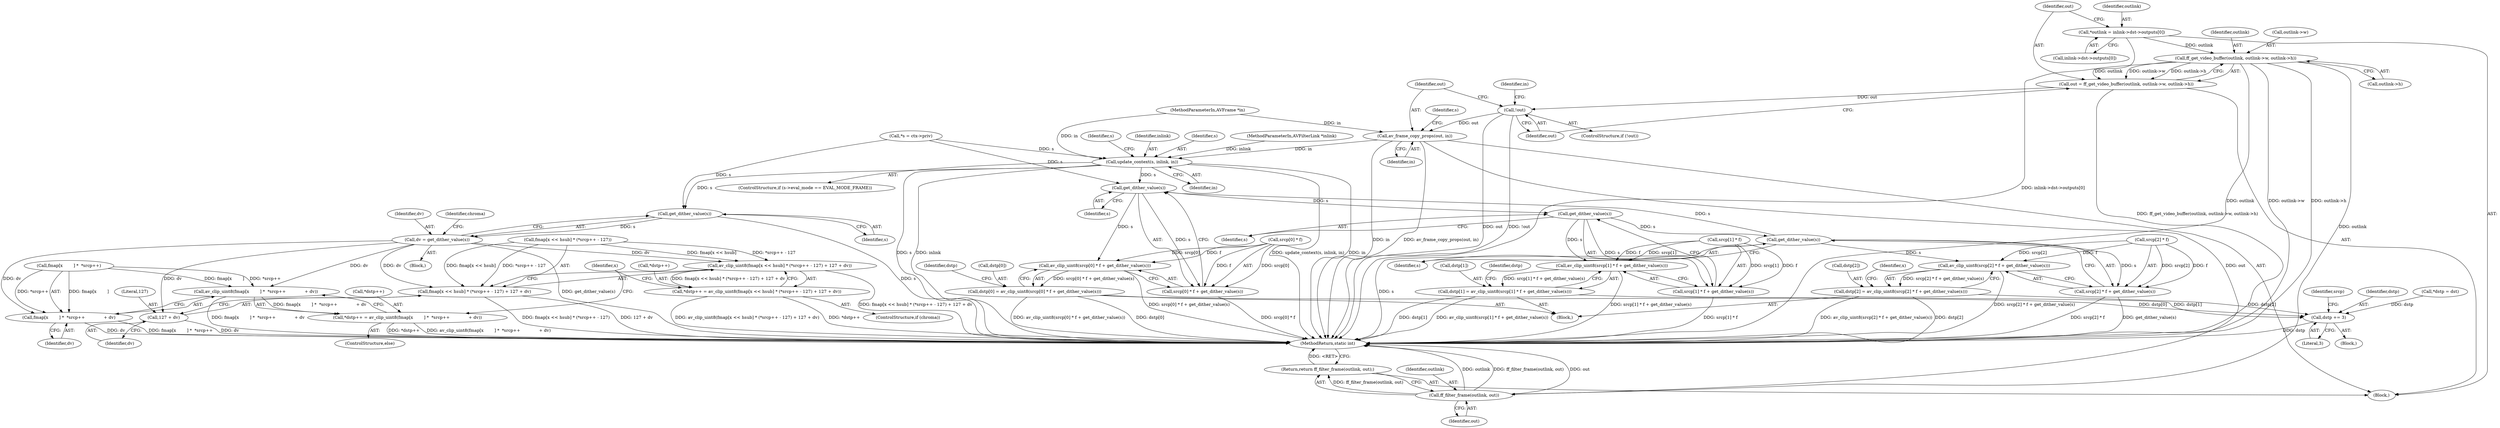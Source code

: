 digraph "0_FFmpeg_e43a0a232dbf6d3c161823c2e07c52e76227a1bc_10@array" {
"1000119" [label="(Call,*outlink = inlink->dst->outputs[0])"];
"1000131" [label="(Call,ff_get_video_buffer(outlink, outlink->w, outlink->h))"];
"1000129" [label="(Call,out = ff_get_video_buffer(outlink, outlink->w, outlink->h))"];
"1000140" [label="(Call,!out)"];
"1000149" [label="(Call,av_frame_copy_props(out, in))"];
"1000158" [label="(Call,update_context(s, inlink, in))"];
"1000272" [label="(Call,get_dither_value(s))"];
"1000265" [label="(Call,av_clip_uint8(srcp[0] * f + get_dither_value(s)))"];
"1000261" [label="(Call,dstp[0] = av_clip_uint8(srcp[0] * f + get_dither_value(s)))"];
"1000248" [label="(Call,dstp += 3)"];
"1000266" [label="(Call,srcp[0] * f + get_dither_value(s))"];
"1000285" [label="(Call,get_dither_value(s))"];
"1000278" [label="(Call,av_clip_uint8(srcp[1] * f + get_dither_value(s)))"];
"1000274" [label="(Call,dstp[1] = av_clip_uint8(srcp[1] * f + get_dither_value(s)))"];
"1000279" [label="(Call,srcp[1] * f + get_dither_value(s))"];
"1000298" [label="(Call,get_dither_value(s))"];
"1000291" [label="(Call,av_clip_uint8(srcp[2] * f + get_dither_value(s)))"];
"1000287" [label="(Call,dstp[2] = av_clip_uint8(srcp[2] * f + get_dither_value(s)))"];
"1000292" [label="(Call,srcp[2] * f + get_dither_value(s))"];
"1000451" [label="(Call,get_dither_value(s))"];
"1000449" [label="(Call,dv = get_dither_value(s))"];
"1000459" [label="(Call,av_clip_uint8(fmap[x << hsub] * (*srcp++ - 127) + 127 + dv))"];
"1000455" [label="(Call,*dstp++ = av_clip_uint8(fmap[x << hsub] * (*srcp++ - 127) + 127 + dv))"];
"1000460" [label="(Call,fmap[x << hsub] * (*srcp++ - 127) + 127 + dv)"];
"1000472" [label="(Call,127 + dv)"];
"1000480" [label="(Call,av_clip_uint8(fmap[x        ] *  *srcp++              + dv))"];
"1000476" [label="(Call,*dstp++ = av_clip_uint8(fmap[x        ] *  *srcp++              + dv))"];
"1000481" [label="(Call,fmap[x        ] *  *srcp++              + dv)"];
"1000502" [label="(Call,ff_filter_frame(outlink, out))"];
"1000501" [label="(Return,return ff_filter_frame(outlink, out);)"];
"1000159" [label="(Identifier,s)"];
"1000141" [label="(Identifier,out)"];
"1000505" [label="(MethodReturn,static int)"];
"1000150" [label="(Identifier,out)"];
"1000101" [label="(MethodParameterIn,AVFilterLink *inlink)"];
"1000140" [label="(Call,!out)"];
"1000130" [label="(Identifier,out)"];
"1000272" [label="(Call,get_dither_value(s))"];
"1000461" [label="(Call,fmap[x << hsub] * (*srcp++ - 127))"];
"1000139" [label="(ControlStructure,if (!out))"];
"1000287" [label="(Call,dstp[2] = av_clip_uint8(srcp[2] * f + get_dither_value(s)))"];
"1000460" [label="(Call,fmap[x << hsub] * (*srcp++ - 127) + 127 + dv)"];
"1000273" [label="(Identifier,s)"];
"1000129" [label="(Call,out = ff_get_video_buffer(outlink, outlink->w, outlink->h))"];
"1000274" [label="(Call,dstp[1] = av_clip_uint8(srcp[1] * f + get_dither_value(s)))"];
"1000280" [label="(Call,srcp[1] * f)"];
"1000288" [label="(Call,dstp[2])"];
"1000131" [label="(Call,ff_get_video_buffer(outlink, outlink->w, outlink->h))"];
"1000275" [label="(Call,dstp[1])"];
"1000276" [label="(Identifier,dstp)"];
"1000456" [label="(Call,*dstp++)"];
"1000298" [label="(Call,get_dither_value(s))"];
"1000285" [label="(Call,get_dither_value(s))"];
"1000120" [label="(Identifier,outlink)"];
"1000502" [label="(Call,ff_filter_frame(outlink, out))"];
"1000504" [label="(Identifier,out)"];
"1000474" [label="(Identifier,dv)"];
"1000247" [label="(Block,)"];
"1000250" [label="(Literal,3)"];
"1000299" [label="(Identifier,s)"];
"1000265" [label="(Call,av_clip_uint8(srcp[0] * f + get_dither_value(s)))"];
"1000455" [label="(Call,*dstp++ = av_clip_uint8(fmap[x << hsub] * (*srcp++ - 127) + 127 + dv))"];
"1000292" [label="(Call,srcp[2] * f + get_dither_value(s))"];
"1000119" [label="(Call,*outlink = inlink->dst->outputs[0])"];
"1000248" [label="(Call,dstp += 3)"];
"1000472" [label="(Call,127 + dv)"];
"1000452" [label="(Identifier,s)"];
"1000450" [label="(Identifier,dv)"];
"1000266" [label="(Call,srcp[0] * f + get_dither_value(s))"];
"1000261" [label="(Call,dstp[0] = av_clip_uint8(srcp[0] * f + get_dither_value(s)))"];
"1000267" [label="(Call,srcp[0] * f)"];
"1000145" [label="(Identifier,in)"];
"1000103" [label="(Block,)"];
"1000475" [label="(ControlStructure,else)"];
"1000151" [label="(Identifier,in)"];
"1000451" [label="(Call,get_dither_value(s))"];
"1000102" [label="(MethodParameterIn,AVFrame *in)"];
"1000453" [label="(ControlStructure,if (chroma))"];
"1000476" [label="(Call,*dstp++ = av_clip_uint8(fmap[x        ] *  *srcp++              + dv))"];
"1000262" [label="(Call,dstp[0])"];
"1000136" [label="(Call,outlink->h)"];
"1000454" [label="(Identifier,chroma)"];
"1000132" [label="(Identifier,outlink)"];
"1000166" [label="(Identifier,s)"];
"1000446" [label="(Identifier,x)"];
"1000481" [label="(Call,fmap[x        ] *  *srcp++              + dv)"];
"1000113" [label="(Call,*s = ctx->priv)"];
"1000246" [label="(Identifier,x)"];
"1000133" [label="(Call,outlink->w)"];
"1000477" [label="(Call,*dstp++)"];
"1000449" [label="(Call,dv = get_dither_value(s))"];
"1000503" [label="(Identifier,outlink)"];
"1000161" [label="(Identifier,in)"];
"1000254" [label="(Block,)"];
"1000249" [label="(Identifier,dstp)"];
"1000289" [label="(Identifier,dstp)"];
"1000155" [label="(Identifier,s)"];
"1000482" [label="(Call,fmap[x        ] *  *srcp++)"];
"1000152" [label="(ControlStructure,if (s->eval_mode == EVAL_MODE_FRAME))"];
"1000121" [label="(Call,inlink->dst->outputs[0])"];
"1000480" [label="(Call,av_clip_uint8(fmap[x        ] *  *srcp++              + dv))"];
"1000160" [label="(Identifier,inlink)"];
"1000447" [label="(Block,)"];
"1000279" [label="(Call,srcp[1] * f + get_dither_value(s))"];
"1000158" [label="(Call,update_context(s, inlink, in))"];
"1000278" [label="(Call,av_clip_uint8(srcp[1] * f + get_dither_value(s)))"];
"1000473" [label="(Literal,127)"];
"1000459" [label="(Call,av_clip_uint8(fmap[x << hsub] * (*srcp++ - 127) + 127 + dv))"];
"1000228" [label="(Call,*dstp = dst)"];
"1000149" [label="(Call,av_frame_copy_props(out, in))"];
"1000286" [label="(Identifier,s)"];
"1000252" [label="(Identifier,srcp)"];
"1000291" [label="(Call,av_clip_uint8(srcp[2] * f + get_dither_value(s)))"];
"1000293" [label="(Call,srcp[2] * f)"];
"1000501" [label="(Return,return ff_filter_frame(outlink, out);)"];
"1000489" [label="(Identifier,dv)"];
"1000119" -> "1000103"  [label="AST: "];
"1000119" -> "1000121"  [label="CFG: "];
"1000120" -> "1000119"  [label="AST: "];
"1000121" -> "1000119"  [label="AST: "];
"1000130" -> "1000119"  [label="CFG: "];
"1000119" -> "1000505"  [label="DDG: inlink->dst->outputs[0]"];
"1000119" -> "1000131"  [label="DDG: outlink"];
"1000131" -> "1000129"  [label="AST: "];
"1000131" -> "1000136"  [label="CFG: "];
"1000132" -> "1000131"  [label="AST: "];
"1000133" -> "1000131"  [label="AST: "];
"1000136" -> "1000131"  [label="AST: "];
"1000129" -> "1000131"  [label="CFG: "];
"1000131" -> "1000505"  [label="DDG: outlink"];
"1000131" -> "1000505"  [label="DDG: outlink->w"];
"1000131" -> "1000505"  [label="DDG: outlink->h"];
"1000131" -> "1000129"  [label="DDG: outlink"];
"1000131" -> "1000129"  [label="DDG: outlink->w"];
"1000131" -> "1000129"  [label="DDG: outlink->h"];
"1000131" -> "1000502"  [label="DDG: outlink"];
"1000129" -> "1000103"  [label="AST: "];
"1000130" -> "1000129"  [label="AST: "];
"1000141" -> "1000129"  [label="CFG: "];
"1000129" -> "1000505"  [label="DDG: ff_get_video_buffer(outlink, outlink->w, outlink->h)"];
"1000129" -> "1000140"  [label="DDG: out"];
"1000140" -> "1000139"  [label="AST: "];
"1000140" -> "1000141"  [label="CFG: "];
"1000141" -> "1000140"  [label="AST: "];
"1000145" -> "1000140"  [label="CFG: "];
"1000150" -> "1000140"  [label="CFG: "];
"1000140" -> "1000505"  [label="DDG: out"];
"1000140" -> "1000505"  [label="DDG: !out"];
"1000140" -> "1000149"  [label="DDG: out"];
"1000149" -> "1000103"  [label="AST: "];
"1000149" -> "1000151"  [label="CFG: "];
"1000150" -> "1000149"  [label="AST: "];
"1000151" -> "1000149"  [label="AST: "];
"1000155" -> "1000149"  [label="CFG: "];
"1000149" -> "1000505"  [label="DDG: in"];
"1000149" -> "1000505"  [label="DDG: av_frame_copy_props(out, in)"];
"1000102" -> "1000149"  [label="DDG: in"];
"1000149" -> "1000158"  [label="DDG: in"];
"1000149" -> "1000502"  [label="DDG: out"];
"1000158" -> "1000152"  [label="AST: "];
"1000158" -> "1000161"  [label="CFG: "];
"1000159" -> "1000158"  [label="AST: "];
"1000160" -> "1000158"  [label="AST: "];
"1000161" -> "1000158"  [label="AST: "];
"1000166" -> "1000158"  [label="CFG: "];
"1000158" -> "1000505"  [label="DDG: s"];
"1000158" -> "1000505"  [label="DDG: inlink"];
"1000158" -> "1000505"  [label="DDG: update_context(s, inlink, in)"];
"1000158" -> "1000505"  [label="DDG: in"];
"1000113" -> "1000158"  [label="DDG: s"];
"1000101" -> "1000158"  [label="DDG: inlink"];
"1000102" -> "1000158"  [label="DDG: in"];
"1000158" -> "1000272"  [label="DDG: s"];
"1000158" -> "1000451"  [label="DDG: s"];
"1000272" -> "1000266"  [label="AST: "];
"1000272" -> "1000273"  [label="CFG: "];
"1000273" -> "1000272"  [label="AST: "];
"1000266" -> "1000272"  [label="CFG: "];
"1000272" -> "1000265"  [label="DDG: s"];
"1000272" -> "1000266"  [label="DDG: s"];
"1000298" -> "1000272"  [label="DDG: s"];
"1000113" -> "1000272"  [label="DDG: s"];
"1000272" -> "1000285"  [label="DDG: s"];
"1000265" -> "1000261"  [label="AST: "];
"1000265" -> "1000266"  [label="CFG: "];
"1000266" -> "1000265"  [label="AST: "];
"1000261" -> "1000265"  [label="CFG: "];
"1000265" -> "1000505"  [label="DDG: srcp[0] * f + get_dither_value(s)"];
"1000265" -> "1000261"  [label="DDG: srcp[0] * f + get_dither_value(s)"];
"1000267" -> "1000265"  [label="DDG: srcp[0]"];
"1000267" -> "1000265"  [label="DDG: f"];
"1000261" -> "1000254"  [label="AST: "];
"1000262" -> "1000261"  [label="AST: "];
"1000276" -> "1000261"  [label="CFG: "];
"1000261" -> "1000505"  [label="DDG: av_clip_uint8(srcp[0] * f + get_dither_value(s))"];
"1000261" -> "1000505"  [label="DDG: dstp[0]"];
"1000261" -> "1000248"  [label="DDG: dstp[0]"];
"1000248" -> "1000247"  [label="AST: "];
"1000248" -> "1000250"  [label="CFG: "];
"1000249" -> "1000248"  [label="AST: "];
"1000250" -> "1000248"  [label="AST: "];
"1000252" -> "1000248"  [label="CFG: "];
"1000248" -> "1000505"  [label="DDG: dstp"];
"1000274" -> "1000248"  [label="DDG: dstp[1]"];
"1000228" -> "1000248"  [label="DDG: dstp"];
"1000287" -> "1000248"  [label="DDG: dstp[2]"];
"1000267" -> "1000266"  [label="AST: "];
"1000266" -> "1000505"  [label="DDG: srcp[0] * f"];
"1000267" -> "1000266"  [label="DDG: srcp[0]"];
"1000267" -> "1000266"  [label="DDG: f"];
"1000285" -> "1000279"  [label="AST: "];
"1000285" -> "1000286"  [label="CFG: "];
"1000286" -> "1000285"  [label="AST: "];
"1000279" -> "1000285"  [label="CFG: "];
"1000285" -> "1000278"  [label="DDG: s"];
"1000285" -> "1000279"  [label="DDG: s"];
"1000285" -> "1000298"  [label="DDG: s"];
"1000278" -> "1000274"  [label="AST: "];
"1000278" -> "1000279"  [label="CFG: "];
"1000279" -> "1000278"  [label="AST: "];
"1000274" -> "1000278"  [label="CFG: "];
"1000278" -> "1000505"  [label="DDG: srcp[1] * f + get_dither_value(s)"];
"1000278" -> "1000274"  [label="DDG: srcp[1] * f + get_dither_value(s)"];
"1000280" -> "1000278"  [label="DDG: srcp[1]"];
"1000280" -> "1000278"  [label="DDG: f"];
"1000274" -> "1000254"  [label="AST: "];
"1000275" -> "1000274"  [label="AST: "];
"1000289" -> "1000274"  [label="CFG: "];
"1000274" -> "1000505"  [label="DDG: dstp[1]"];
"1000274" -> "1000505"  [label="DDG: av_clip_uint8(srcp[1] * f + get_dither_value(s))"];
"1000280" -> "1000279"  [label="AST: "];
"1000279" -> "1000505"  [label="DDG: srcp[1] * f"];
"1000280" -> "1000279"  [label="DDG: srcp[1]"];
"1000280" -> "1000279"  [label="DDG: f"];
"1000298" -> "1000292"  [label="AST: "];
"1000298" -> "1000299"  [label="CFG: "];
"1000299" -> "1000298"  [label="AST: "];
"1000292" -> "1000298"  [label="CFG: "];
"1000298" -> "1000505"  [label="DDG: s"];
"1000298" -> "1000291"  [label="DDG: s"];
"1000298" -> "1000292"  [label="DDG: s"];
"1000291" -> "1000287"  [label="AST: "];
"1000291" -> "1000292"  [label="CFG: "];
"1000292" -> "1000291"  [label="AST: "];
"1000287" -> "1000291"  [label="CFG: "];
"1000291" -> "1000505"  [label="DDG: srcp[2] * f + get_dither_value(s)"];
"1000291" -> "1000287"  [label="DDG: srcp[2] * f + get_dither_value(s)"];
"1000293" -> "1000291"  [label="DDG: srcp[2]"];
"1000293" -> "1000291"  [label="DDG: f"];
"1000287" -> "1000254"  [label="AST: "];
"1000288" -> "1000287"  [label="AST: "];
"1000246" -> "1000287"  [label="CFG: "];
"1000287" -> "1000505"  [label="DDG: av_clip_uint8(srcp[2] * f + get_dither_value(s))"];
"1000287" -> "1000505"  [label="DDG: dstp[2]"];
"1000293" -> "1000292"  [label="AST: "];
"1000292" -> "1000505"  [label="DDG: get_dither_value(s)"];
"1000292" -> "1000505"  [label="DDG: srcp[2] * f"];
"1000293" -> "1000292"  [label="DDG: srcp[2]"];
"1000293" -> "1000292"  [label="DDG: f"];
"1000451" -> "1000449"  [label="AST: "];
"1000451" -> "1000452"  [label="CFG: "];
"1000452" -> "1000451"  [label="AST: "];
"1000449" -> "1000451"  [label="CFG: "];
"1000451" -> "1000505"  [label="DDG: s"];
"1000451" -> "1000449"  [label="DDG: s"];
"1000113" -> "1000451"  [label="DDG: s"];
"1000449" -> "1000447"  [label="AST: "];
"1000450" -> "1000449"  [label="AST: "];
"1000454" -> "1000449"  [label="CFG: "];
"1000449" -> "1000505"  [label="DDG: get_dither_value(s)"];
"1000449" -> "1000459"  [label="DDG: dv"];
"1000449" -> "1000460"  [label="DDG: dv"];
"1000449" -> "1000472"  [label="DDG: dv"];
"1000449" -> "1000480"  [label="DDG: dv"];
"1000449" -> "1000481"  [label="DDG: dv"];
"1000459" -> "1000455"  [label="AST: "];
"1000459" -> "1000460"  [label="CFG: "];
"1000460" -> "1000459"  [label="AST: "];
"1000455" -> "1000459"  [label="CFG: "];
"1000459" -> "1000505"  [label="DDG: fmap[x << hsub] * (*srcp++ - 127) + 127 + dv"];
"1000459" -> "1000455"  [label="DDG: fmap[x << hsub] * (*srcp++ - 127) + 127 + dv"];
"1000461" -> "1000459"  [label="DDG: fmap[x << hsub]"];
"1000461" -> "1000459"  [label="DDG: *srcp++ - 127"];
"1000455" -> "1000453"  [label="AST: "];
"1000456" -> "1000455"  [label="AST: "];
"1000446" -> "1000455"  [label="CFG: "];
"1000455" -> "1000505"  [label="DDG: av_clip_uint8(fmap[x << hsub] * (*srcp++ - 127) + 127 + dv)"];
"1000455" -> "1000505"  [label="DDG: *dstp++"];
"1000460" -> "1000472"  [label="CFG: "];
"1000461" -> "1000460"  [label="AST: "];
"1000472" -> "1000460"  [label="AST: "];
"1000460" -> "1000505"  [label="DDG: fmap[x << hsub] * (*srcp++ - 127)"];
"1000460" -> "1000505"  [label="DDG: 127 + dv"];
"1000461" -> "1000460"  [label="DDG: fmap[x << hsub]"];
"1000461" -> "1000460"  [label="DDG: *srcp++ - 127"];
"1000472" -> "1000474"  [label="CFG: "];
"1000473" -> "1000472"  [label="AST: "];
"1000474" -> "1000472"  [label="AST: "];
"1000472" -> "1000505"  [label="DDG: dv"];
"1000480" -> "1000476"  [label="AST: "];
"1000480" -> "1000481"  [label="CFG: "];
"1000481" -> "1000480"  [label="AST: "];
"1000476" -> "1000480"  [label="CFG: "];
"1000480" -> "1000505"  [label="DDG: fmap[x        ] *  *srcp++              + dv"];
"1000480" -> "1000476"  [label="DDG: fmap[x        ] *  *srcp++              + dv"];
"1000482" -> "1000480"  [label="DDG: fmap[x        ]"];
"1000482" -> "1000480"  [label="DDG: *srcp++"];
"1000476" -> "1000475"  [label="AST: "];
"1000477" -> "1000476"  [label="AST: "];
"1000446" -> "1000476"  [label="CFG: "];
"1000476" -> "1000505"  [label="DDG: *dstp++"];
"1000476" -> "1000505"  [label="DDG: av_clip_uint8(fmap[x        ] *  *srcp++              + dv)"];
"1000481" -> "1000489"  [label="CFG: "];
"1000482" -> "1000481"  [label="AST: "];
"1000489" -> "1000481"  [label="AST: "];
"1000481" -> "1000505"  [label="DDG: dv"];
"1000481" -> "1000505"  [label="DDG: fmap[x        ] *  *srcp++"];
"1000482" -> "1000481"  [label="DDG: fmap[x        ]"];
"1000482" -> "1000481"  [label="DDG: *srcp++"];
"1000502" -> "1000501"  [label="AST: "];
"1000502" -> "1000504"  [label="CFG: "];
"1000503" -> "1000502"  [label="AST: "];
"1000504" -> "1000502"  [label="AST: "];
"1000501" -> "1000502"  [label="CFG: "];
"1000502" -> "1000505"  [label="DDG: outlink"];
"1000502" -> "1000505"  [label="DDG: ff_filter_frame(outlink, out)"];
"1000502" -> "1000505"  [label="DDG: out"];
"1000502" -> "1000501"  [label="DDG: ff_filter_frame(outlink, out)"];
"1000501" -> "1000103"  [label="AST: "];
"1000505" -> "1000501"  [label="CFG: "];
"1000501" -> "1000505"  [label="DDG: <RET>"];
}
